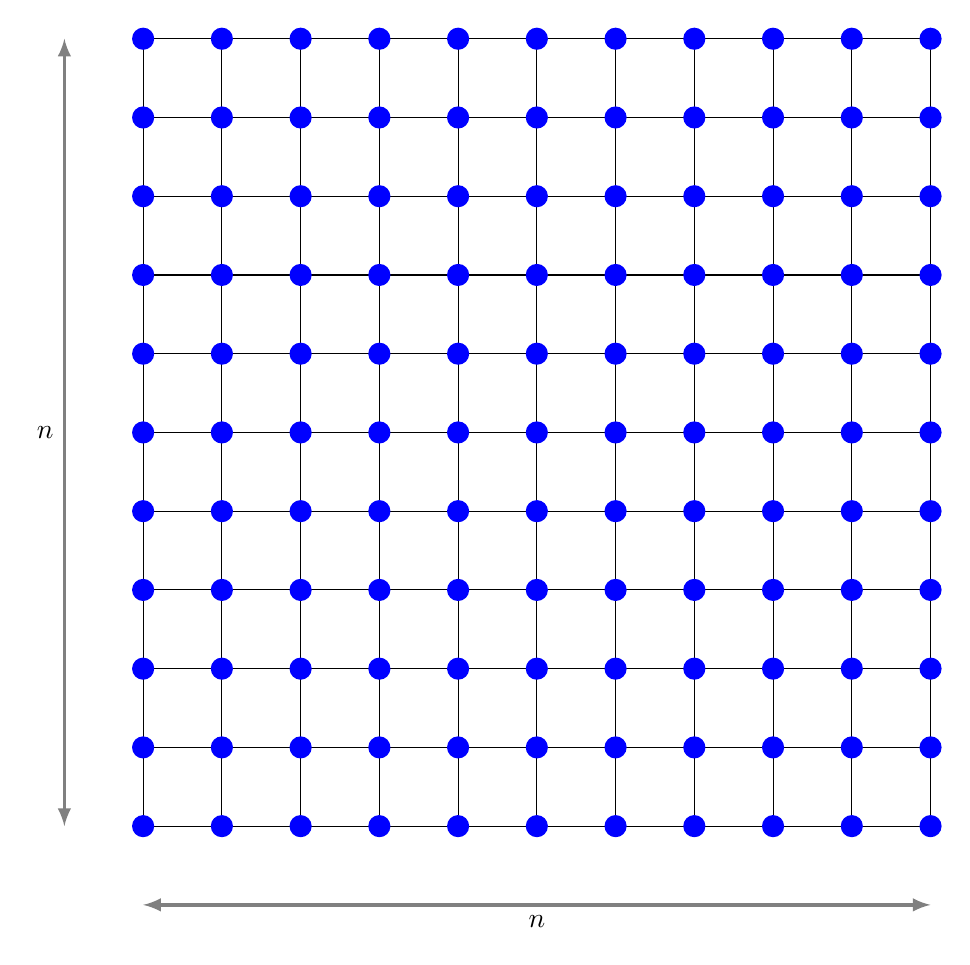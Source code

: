\begin{tikzpicture}[scale=2]

% Grille

\draw (0,0) grid[step=0.5] ++(5,5);

\draw[<->,>=latex,very thick,gray]   (0,-0.5)  to node[black,midway, below] {$n$}  ++(5,0) ;
\draw[<->,>=latex,very thick,gray]   (-0.5,0)  to node[black,midway, left] {$n$}  ++(0,5) ;

\foreach \i in{0,0.5,...,5}{
  \foreach \j in{0,0.5,...,5}{
       \fill[blue]  (\i,\j) circle (2pt);
  }
}

\end{tikzpicture}